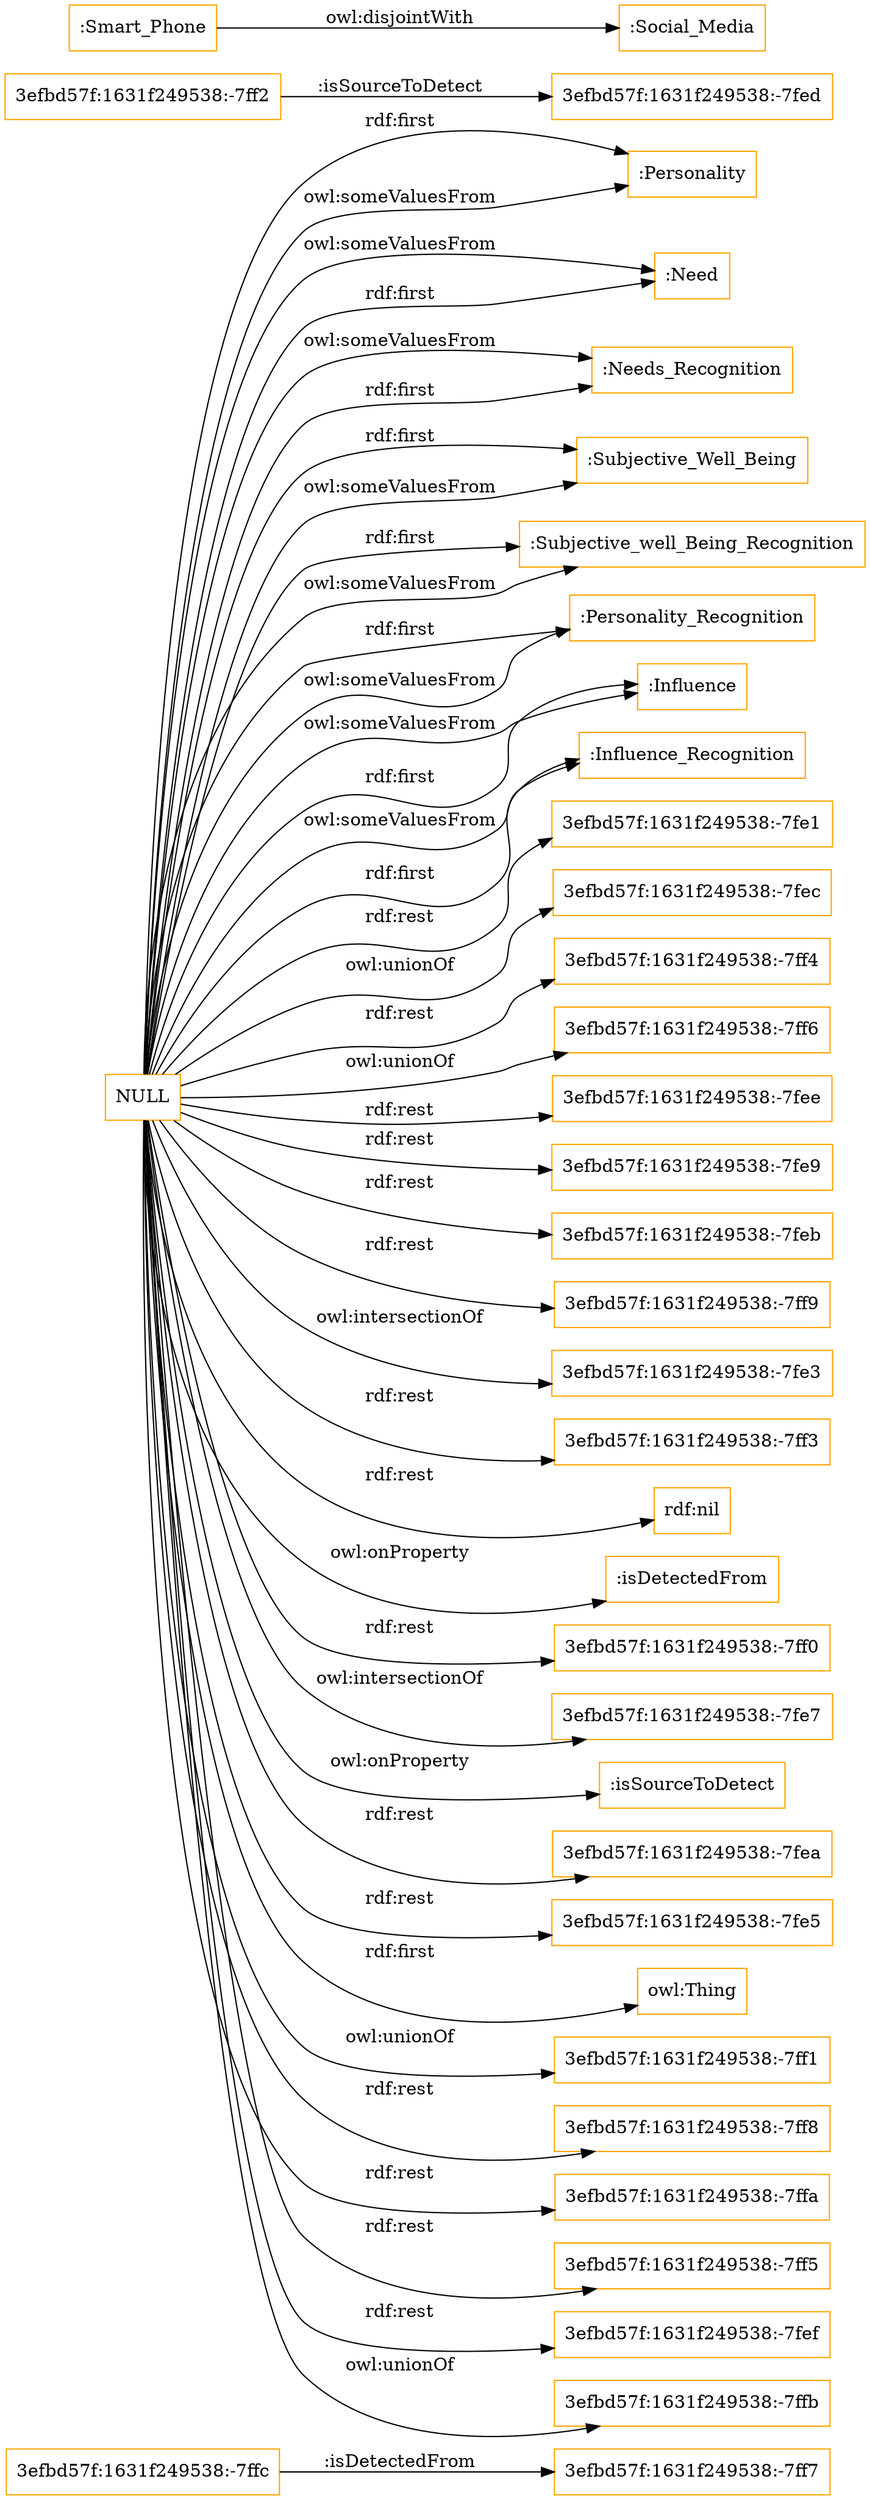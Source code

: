 digraph ar2dtool_diagram { 
rankdir=LR;
size="1501"
node [shape = rectangle, color="orange"]; "3efbd57f:1631f249538:-7ff7" ":Personality" ":Need" "3efbd57f:1631f249538:-7fed" ":Needs_Recognition" ":Subjective_Well_Being" ":Subjective_well_Being_Recognition" ":Personality_Recognition" ":Influence" "3efbd57f:1631f249538:-7ffc" ":Smart_Phone" ":Social_Media" "3efbd57f:1631f249538:-7ff2" ":Influence_Recognition" ; /*classes style*/
	"NULL" -> ":Personality_Recognition" [ label = "rdf:first" ];
	"NULL" -> ":Personality" [ label = "rdf:first" ];
	"NULL" -> "3efbd57f:1631f249538:-7fe1" [ label = "rdf:rest" ];
	"NULL" -> "3efbd57f:1631f249538:-7fec" [ label = "owl:unionOf" ];
	"NULL" -> "3efbd57f:1631f249538:-7ff4" [ label = "rdf:rest" ];
	"NULL" -> ":Subjective_Well_Being" [ label = "rdf:first" ];
	"NULL" -> ":Personality_Recognition" [ label = "owl:someValuesFrom" ];
	"NULL" -> ":Need" [ label = "owl:someValuesFrom" ];
	"NULL" -> "3efbd57f:1631f249538:-7ff6" [ label = "owl:unionOf" ];
	"NULL" -> ":Influence" [ label = "owl:someValuesFrom" ];
	"NULL" -> "3efbd57f:1631f249538:-7fee" [ label = "rdf:rest" ];
	"NULL" -> ":Influence_Recognition" [ label = "owl:someValuesFrom" ];
	"NULL" -> "3efbd57f:1631f249538:-7fe9" [ label = "rdf:rest" ];
	"NULL" -> ":Personality" [ label = "owl:someValuesFrom" ];
	"NULL" -> "3efbd57f:1631f249538:-7feb" [ label = "rdf:rest" ];
	"NULL" -> ":Needs_Recognition" [ label = "owl:someValuesFrom" ];
	"NULL" -> "3efbd57f:1631f249538:-7ff9" [ label = "rdf:rest" ];
	"NULL" -> "3efbd57f:1631f249538:-7fe3" [ label = "owl:intersectionOf" ];
	"NULL" -> "3efbd57f:1631f249538:-7ff3" [ label = "rdf:rest" ];
	"NULL" -> "rdf:nil" [ label = "rdf:rest" ];
	"NULL" -> ":isDetectedFrom" [ label = "owl:onProperty" ];
	"NULL" -> "3efbd57f:1631f249538:-7ff0" [ label = "rdf:rest" ];
	"NULL" -> ":Subjective_well_Being_Recognition" [ label = "rdf:first" ];
	"NULL" -> "3efbd57f:1631f249538:-7fe7" [ label = "owl:intersectionOf" ];
	"NULL" -> ":isSourceToDetect" [ label = "owl:onProperty" ];
	"NULL" -> ":Need" [ label = "rdf:first" ];
	"NULL" -> "3efbd57f:1631f249538:-7fea" [ label = "rdf:rest" ];
	"NULL" -> "3efbd57f:1631f249538:-7fe5" [ label = "rdf:rest" ];
	"NULL" -> "owl:Thing" [ label = "rdf:first" ];
	"NULL" -> "3efbd57f:1631f249538:-7ff1" [ label = "owl:unionOf" ];
	"NULL" -> "3efbd57f:1631f249538:-7ff8" [ label = "rdf:rest" ];
	"NULL" -> ":Subjective_well_Being_Recognition" [ label = "owl:someValuesFrom" ];
	"NULL" -> "3efbd57f:1631f249538:-7ffa" [ label = "rdf:rest" ];
	"NULL" -> "3efbd57f:1631f249538:-7ff5" [ label = "rdf:rest" ];
	"NULL" -> ":Influence" [ label = "rdf:first" ];
	"NULL" -> ":Needs_Recognition" [ label = "rdf:first" ];
	"NULL" -> "3efbd57f:1631f249538:-7fef" [ label = "rdf:rest" ];
	"NULL" -> "3efbd57f:1631f249538:-7ffb" [ label = "owl:unionOf" ];
	"NULL" -> ":Subjective_Well_Being" [ label = "owl:someValuesFrom" ];
	"NULL" -> ":Influence_Recognition" [ label = "rdf:first" ];
	":Smart_Phone" -> ":Social_Media" [ label = "owl:disjointWith" ];
	"3efbd57f:1631f249538:-7ffc" -> "3efbd57f:1631f249538:-7ff7" [ label = ":isDetectedFrom" ];
	"3efbd57f:1631f249538:-7ff2" -> "3efbd57f:1631f249538:-7fed" [ label = ":isSourceToDetect" ];

}
